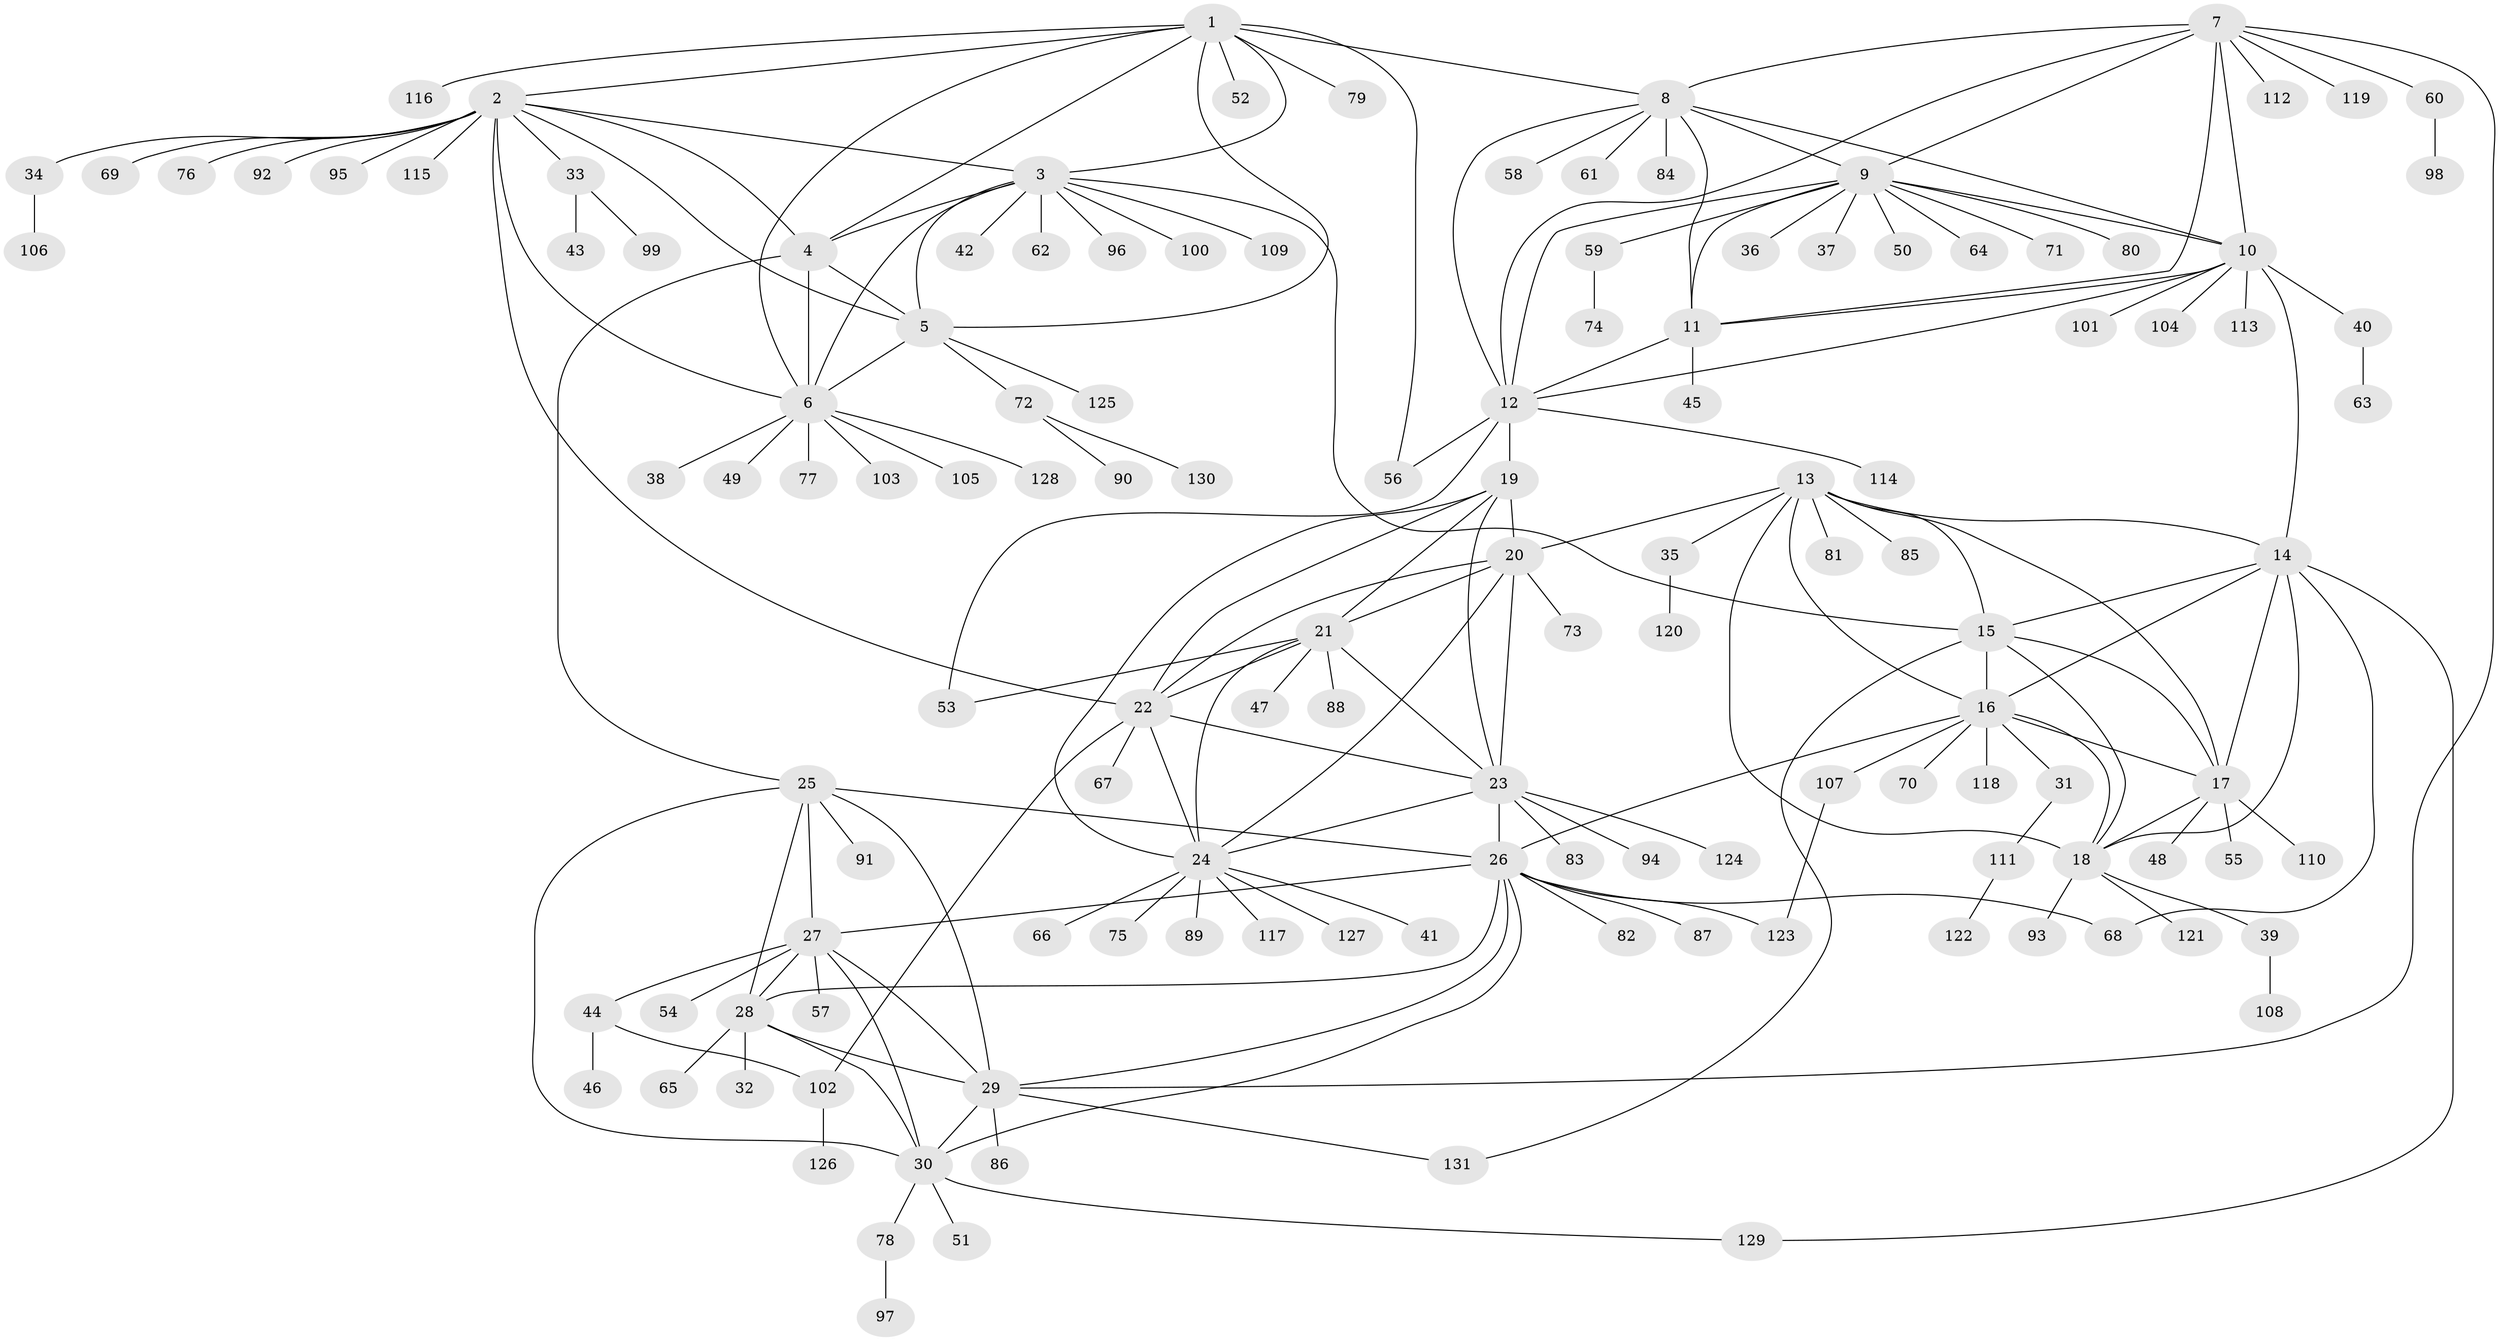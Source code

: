 // coarse degree distribution, {7: 0.05, 8: 0.05, 6: 0.175, 5: 0.1, 4: 0.05, 9: 0.025, 3: 0.075, 11: 0.025, 2: 0.175, 1: 0.275}
// Generated by graph-tools (version 1.1) at 2025/52/03/04/25 22:52:08]
// undirected, 131 vertices, 193 edges
graph export_dot {
  node [color=gray90,style=filled];
  1;
  2;
  3;
  4;
  5;
  6;
  7;
  8;
  9;
  10;
  11;
  12;
  13;
  14;
  15;
  16;
  17;
  18;
  19;
  20;
  21;
  22;
  23;
  24;
  25;
  26;
  27;
  28;
  29;
  30;
  31;
  32;
  33;
  34;
  35;
  36;
  37;
  38;
  39;
  40;
  41;
  42;
  43;
  44;
  45;
  46;
  47;
  48;
  49;
  50;
  51;
  52;
  53;
  54;
  55;
  56;
  57;
  58;
  59;
  60;
  61;
  62;
  63;
  64;
  65;
  66;
  67;
  68;
  69;
  70;
  71;
  72;
  73;
  74;
  75;
  76;
  77;
  78;
  79;
  80;
  81;
  82;
  83;
  84;
  85;
  86;
  87;
  88;
  89;
  90;
  91;
  92;
  93;
  94;
  95;
  96;
  97;
  98;
  99;
  100;
  101;
  102;
  103;
  104;
  105;
  106;
  107;
  108;
  109;
  110;
  111;
  112;
  113;
  114;
  115;
  116;
  117;
  118;
  119;
  120;
  121;
  122;
  123;
  124;
  125;
  126;
  127;
  128;
  129;
  130;
  131;
  1 -- 2;
  1 -- 3;
  1 -- 4;
  1 -- 5;
  1 -- 6;
  1 -- 8;
  1 -- 52;
  1 -- 56;
  1 -- 79;
  1 -- 116;
  2 -- 3;
  2 -- 4;
  2 -- 5;
  2 -- 6;
  2 -- 22;
  2 -- 33;
  2 -- 34;
  2 -- 69;
  2 -- 76;
  2 -- 92;
  2 -- 95;
  2 -- 115;
  3 -- 4;
  3 -- 5;
  3 -- 6;
  3 -- 15;
  3 -- 42;
  3 -- 62;
  3 -- 96;
  3 -- 100;
  3 -- 109;
  4 -- 5;
  4 -- 6;
  4 -- 25;
  5 -- 6;
  5 -- 72;
  5 -- 125;
  6 -- 38;
  6 -- 49;
  6 -- 77;
  6 -- 103;
  6 -- 105;
  6 -- 128;
  7 -- 8;
  7 -- 9;
  7 -- 10;
  7 -- 11;
  7 -- 12;
  7 -- 29;
  7 -- 60;
  7 -- 112;
  7 -- 119;
  8 -- 9;
  8 -- 10;
  8 -- 11;
  8 -- 12;
  8 -- 58;
  8 -- 61;
  8 -- 84;
  9 -- 10;
  9 -- 11;
  9 -- 12;
  9 -- 36;
  9 -- 37;
  9 -- 50;
  9 -- 59;
  9 -- 64;
  9 -- 71;
  9 -- 80;
  10 -- 11;
  10 -- 12;
  10 -- 14;
  10 -- 40;
  10 -- 101;
  10 -- 104;
  10 -- 113;
  11 -- 12;
  11 -- 45;
  12 -- 19;
  12 -- 53;
  12 -- 56;
  12 -- 114;
  13 -- 14;
  13 -- 15;
  13 -- 16;
  13 -- 17;
  13 -- 18;
  13 -- 20;
  13 -- 35;
  13 -- 81;
  13 -- 85;
  14 -- 15;
  14 -- 16;
  14 -- 17;
  14 -- 18;
  14 -- 68;
  14 -- 129;
  15 -- 16;
  15 -- 17;
  15 -- 18;
  15 -- 131;
  16 -- 17;
  16 -- 18;
  16 -- 26;
  16 -- 31;
  16 -- 70;
  16 -- 107;
  16 -- 118;
  17 -- 18;
  17 -- 48;
  17 -- 55;
  17 -- 110;
  18 -- 39;
  18 -- 93;
  18 -- 121;
  19 -- 20;
  19 -- 21;
  19 -- 22;
  19 -- 23;
  19 -- 24;
  20 -- 21;
  20 -- 22;
  20 -- 23;
  20 -- 24;
  20 -- 73;
  21 -- 22;
  21 -- 23;
  21 -- 24;
  21 -- 47;
  21 -- 53;
  21 -- 88;
  22 -- 23;
  22 -- 24;
  22 -- 67;
  22 -- 102;
  23 -- 24;
  23 -- 26;
  23 -- 83;
  23 -- 94;
  23 -- 124;
  24 -- 41;
  24 -- 66;
  24 -- 75;
  24 -- 89;
  24 -- 117;
  24 -- 127;
  25 -- 26;
  25 -- 27;
  25 -- 28;
  25 -- 29;
  25 -- 30;
  25 -- 91;
  26 -- 27;
  26 -- 28;
  26 -- 29;
  26 -- 30;
  26 -- 68;
  26 -- 82;
  26 -- 87;
  26 -- 123;
  27 -- 28;
  27 -- 29;
  27 -- 30;
  27 -- 44;
  27 -- 54;
  27 -- 57;
  28 -- 29;
  28 -- 30;
  28 -- 32;
  28 -- 65;
  29 -- 30;
  29 -- 86;
  29 -- 131;
  30 -- 51;
  30 -- 78;
  30 -- 129;
  31 -- 111;
  33 -- 43;
  33 -- 99;
  34 -- 106;
  35 -- 120;
  39 -- 108;
  40 -- 63;
  44 -- 46;
  44 -- 102;
  59 -- 74;
  60 -- 98;
  72 -- 90;
  72 -- 130;
  78 -- 97;
  102 -- 126;
  107 -- 123;
  111 -- 122;
}
